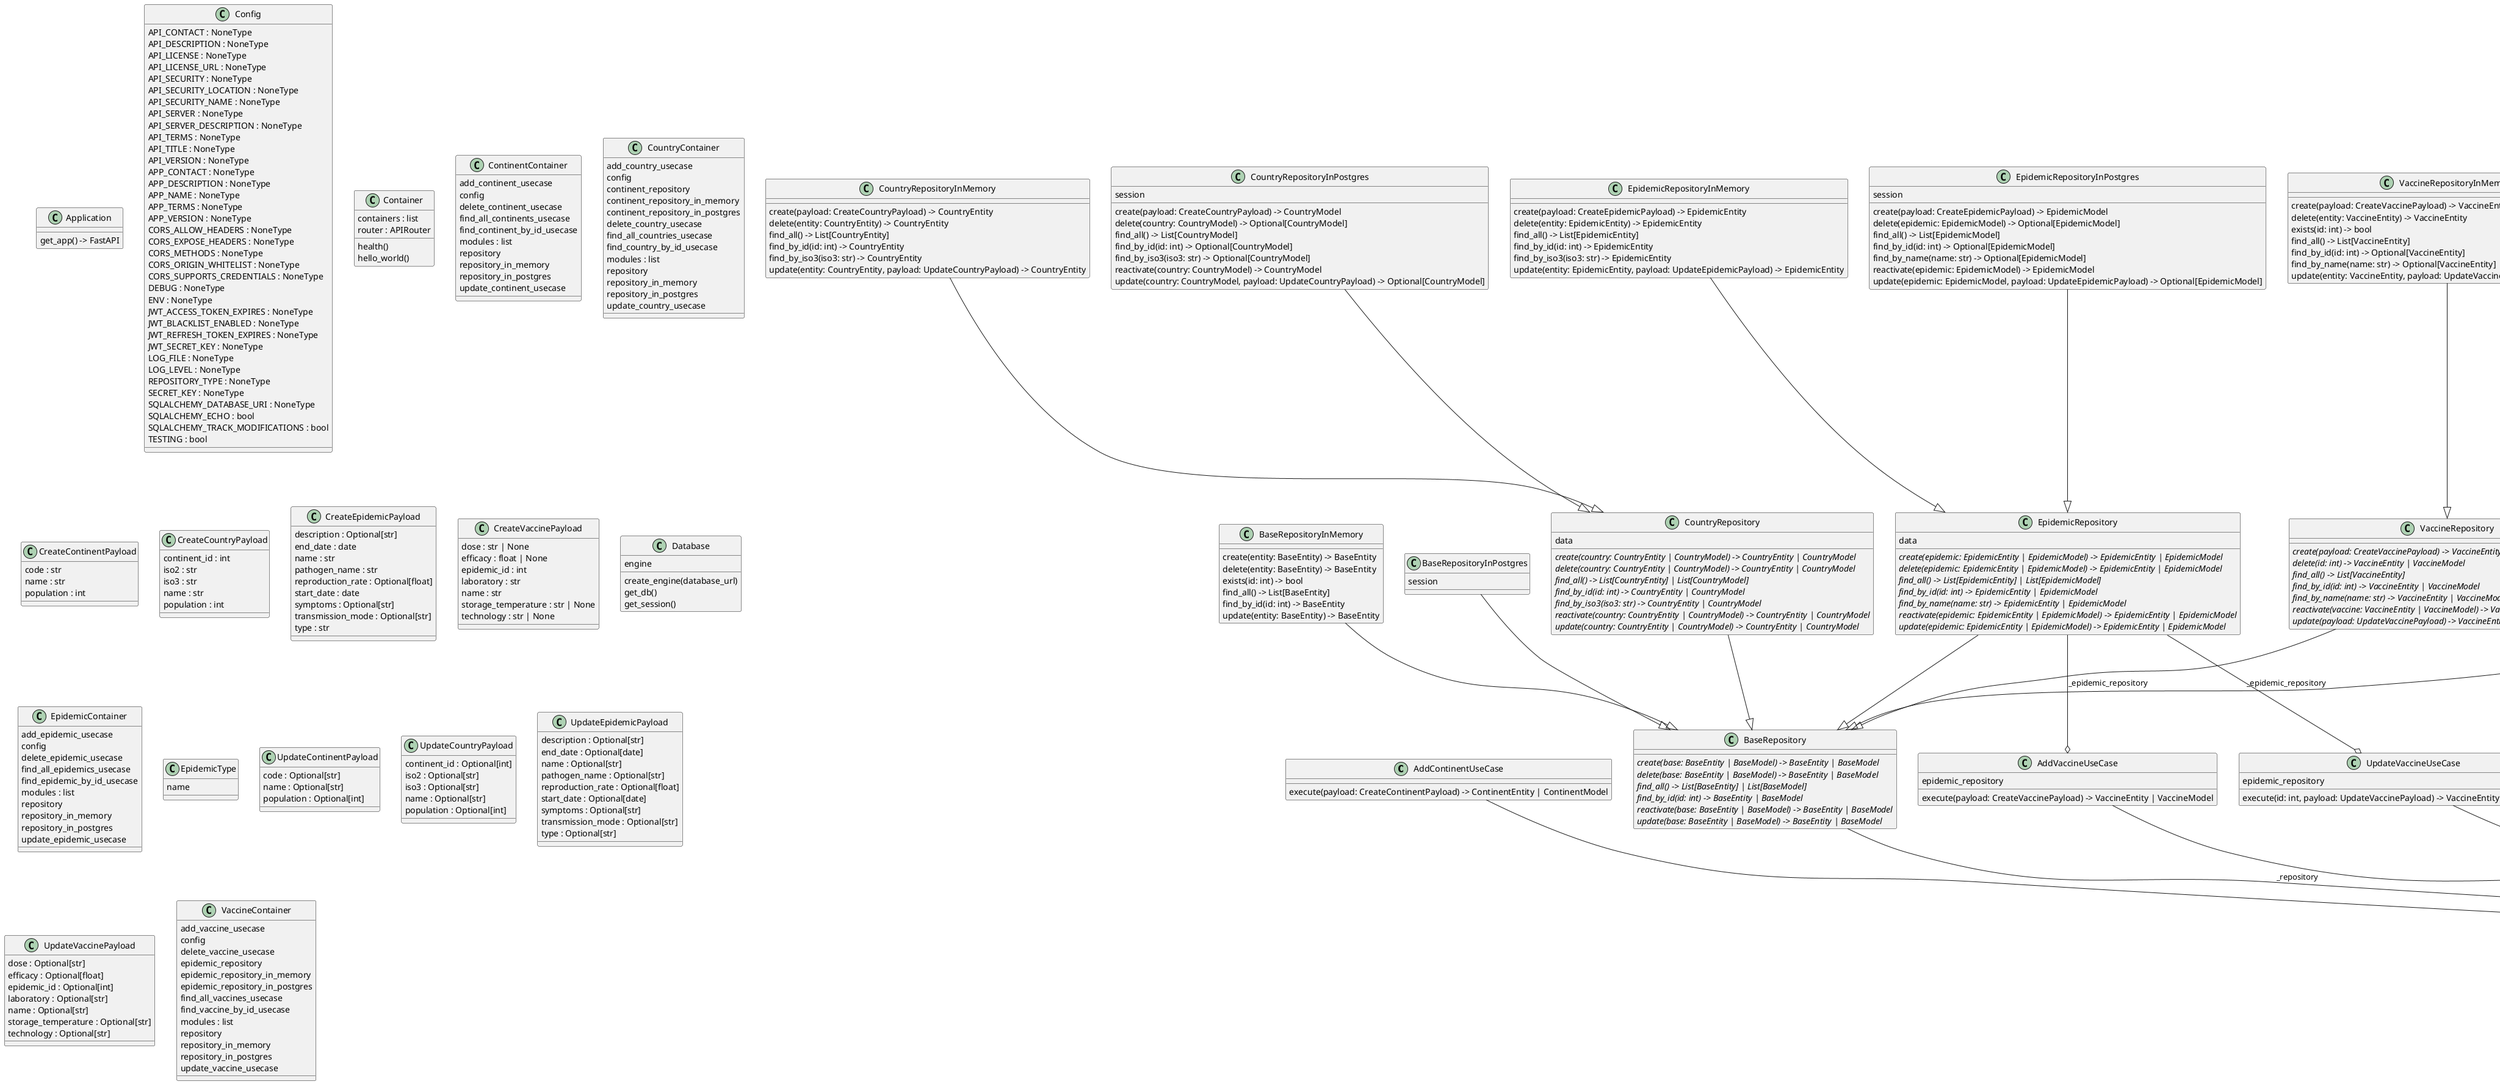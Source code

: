 @startuml classes
set namespaceSeparator none
class "AddContinentUseCase" as src.app.continent.application.usecase.add_continent_usecase.AddContinentUseCase {
  execute(payload: CreateContinentPayload) -> ContinentEntity | ContinentModel
}
class "AddCountryUseCase" as src.app.country.application.usecase.add_country_usecase.AddCountryUseCase {
  continent_repository
  execute(payload: CreateCountryPayload) -> CountryEntity | CountryModel
}
class "AddEpidemicUseCase" as src.app.epidemic.application.usecase.add_epidemic_usecase.AddEpidemicUseCase {
  execute(payload: CreateEpidemicPayload) -> EpidemicEntity | EpidemicModel
}
class "AddVaccineUseCase" as src.app.vaccine.application.usecase.add_vaccine_usecase.AddVaccineUseCase {
  epidemic_repository
  execute(payload: CreateVaccinePayload) -> VaccineEntity | VaccineModel
}
class "Application" as src.main.Application {
  get_app() -> FastAPI
}
class "BaseEntity" as src.app.base.domain.entity.base_entity.BaseEntity {
  created_at
  created_by
  deleted_at
  deleted_by
  id
  is_deleted
  updated_at
  updated_by
  delete(deleted_by: str)
  print() -> str
  reactivate(updated_by: str)
  update(updated_by: str)
}
class "BaseModel" as src.app.base.infrastructure.model.base_model.BaseModel {
  created_at
  created_by
  deleted_at
  deleted_by
  id
  is_deleted
  updated_at
  updated_by
  delete(deleted_by: str)
  reactivate(updated_by: str)
  update(update_by: str)
}
class "BaseRepository" as src.app.base.domain.interface.base_repository.BaseRepository {
  {abstract}create(base: BaseEntity | BaseModel) -> BaseEntity | BaseModel
  {abstract}delete(base: BaseEntity | BaseModel) -> BaseEntity | BaseModel
  {abstract}find_all() -> List[BaseEntity] | List[BaseModel]
  {abstract}find_by_id(id: int) -> BaseEntity | BaseModel
  {abstract}reactivate(base: BaseEntity | BaseModel) -> BaseEntity | BaseModel
  {abstract}update(base: BaseEntity | BaseModel) -> BaseEntity | BaseModel
}
class "BaseRepositoryInMemory" as src.app.base.infrastructure.repository.base_repo_in_memory.BaseRepositoryInMemory {
  create(entity: BaseEntity) -> BaseEntity
  delete(entity: BaseEntity) -> BaseEntity
  exists(id: int) -> bool
  find_all() -> List[BaseEntity]
  find_by_id(id: int) -> BaseEntity
  update(entity: BaseEntity) -> BaseEntity
}
class "BaseRepositoryInPostgres" as src.app.base.infrastructure.repository.base_repo_in_postgres.BaseRepositoryInPostgres {
  session
}
class "BaseUseCase" as src.app.base.application.usecase.base_usecase.BaseUseCase {
  repository
}
class "Config" as src.config.config.Config {
  API_CONTACT : NoneType
  API_DESCRIPTION : NoneType
  API_LICENSE : NoneType
  API_LICENSE_URL : NoneType
  API_SECURITY : NoneType
  API_SECURITY_LOCATION : NoneType
  API_SECURITY_NAME : NoneType
  API_SERVER : NoneType
  API_SERVER_DESCRIPTION : NoneType
  API_TERMS : NoneType
  API_TITLE : NoneType
  API_VERSION : NoneType
  APP_CONTACT : NoneType
  APP_DESCRIPTION : NoneType
  APP_NAME : NoneType
  APP_TERMS : NoneType
  APP_VERSION : NoneType
  CORS_ALLOW_HEADERS : NoneType
  CORS_EXPOSE_HEADERS : NoneType
  CORS_METHODS : NoneType
  CORS_ORIGIN_WHITELIST : NoneType
  CORS_SUPPORTS_CREDENTIALS : NoneType
  DEBUG : NoneType
  ENV : NoneType
  JWT_ACCESS_TOKEN_EXPIRES : NoneType
  JWT_BLACKLIST_ENABLED : NoneType
  JWT_REFRESH_TOKEN_EXPIRES : NoneType
  JWT_SECRET_KEY : NoneType
  LOG_FILE : NoneType
  LOG_LEVEL : NoneType
  REPOSITORY_TYPE : NoneType
  SECRET_KEY : NoneType
  SQLALCHEMY_DATABASE_URI : NoneType
  SQLALCHEMY_ECHO : bool
  SQLALCHEMY_TRACK_MODIFICATIONS : bool
  TESTING : bool
}
class "Container" as src.config.container.Container {
  containers : list
  router : APIRouter
  health()
  hello_world()
}
class "ContinentContainer" as src.app.continent.container.ContinentContainer {
  add_continent_usecase
  config
  delete_continent_usecase
  find_all_continents_usecase
  find_continent_by_id_usecase
  modules : list
  repository
  repository_in_memory
  repository_in_postgres
  update_continent_usecase
}
class "ContinentEntity" as src.app.continent.domain.entity.continent_entity.ContinentEntity {
  code
  name
  population
  print() -> str
}
class "ContinentModel" as src.app.continent.infrastructure.model.continent_model.ContinentModel {
  code
  countries
  name
  population
}
class "ContinentRepository" as src.app.continent.domain.interface.continent_repository.ContinentRepository {
  {abstract}create(payload: CreateContinentPayload) -> ContinentEntity | ContinentModel
  {abstract}delete(continent: ContinentEntity | ContinentModel) -> ContinentEntity | ContinentModel
  {abstract}find_all() -> List[ContinentEntity] | List[ContinentModel]
  {abstract}find_by_code(code: str) -> ContinentEntity | ContinentModel
  {abstract}find_by_id(id: int) -> ContinentEntity | ContinentModel
  {abstract}reactivate(continent: ContinentEntity | ContinentModel) -> ContinentEntity | ContinentModel
  {abstract}update(continent: ContinentEntity | ContinentModel, payload: UpdateContinentPayload) -> ContinentEntity | ContinentModel
}
class "ContinentRepositoryInMemory" as src.app.continent.infrastructure.repository.continent_repo_in_memory.ContinentRepositoryInMemory {
  create(payload: CreateContinentPayload) -> ContinentEntity
  delete(entity: ContinentEntity) -> ContinentEntity
  find_all() -> List[ContinentEntity]
  find_by_code(code: str) -> ContinentEntity
  find_by_id(id: int) -> ContinentEntity
  update(continent: ContinentEntity, payload: UpdateContinentPayload) -> ContinentEntity
}
class "ContinentRepositoryInPostgres" as src.app.continent.infrastructure.repository.continent_repo_in_postgres.ContinentRepositoryInPostgres {
  session
  create(payload: CreateContinentPayload) -> ContinentModel
  delete(continent: ContinentModel) -> ContinentModel
  find_all() -> List[ContinentModel]
  find_by_code(code: str) -> Optional[ContinentModel]
  find_by_id(id: int) -> Optional[ContinentModel]
  reactivate(continent: ContinentModel) -> ContinentModel
  update(continent: ContinentModel, payload: UpdateContinentPayload) -> ContinentModel
}
class "CountryContainer" as src.app.country.container.CountryContainer {
  add_country_usecase
  config
  continent_repository
  continent_repository_in_memory
  continent_repository_in_postgres
  delete_country_usecase
  find_all_countries_usecase
  find_country_by_id_usecase
  modules : list
  repository
  repository_in_memory
  repository_in_postgres
  update_country_usecase
}
class "CountryEntity" as src.app.country.domain.entity.country_entity.CountryEntity {
  iso2
  iso3
  name
  population
  delete(deleted_by: str)
  print() -> str
  update(updated_by: str)
}
class "CountryModel" as src.app.country.infrastructure.model.country_model.CountryModel {
  continent
  continent_id
  daylies
  iso2
  iso3
  name
  population
  statistics
}
class "CountryRepository" as src.app.country.domain.interface.country_repository.CountryRepository {
  data
  {abstract}create(country: CountryEntity | CountryModel) -> CountryEntity | CountryModel
  {abstract}delete(country: CountryEntity | CountryModel) -> CountryEntity | CountryModel
  {abstract}find_all() -> List[CountryEntity] | List[CountryModel]
  {abstract}find_by_id(id: int) -> CountryEntity | CountryModel
  {abstract}find_by_iso3(iso3: str) -> CountryEntity | CountryModel
  {abstract}reactivate(country: CountryEntity | CountryModel) -> CountryEntity | CountryModel
  {abstract}update(country: CountryEntity | CountryModel) -> CountryEntity | CountryModel
}
class "CountryRepositoryInMemory" as src.app.country.infrastructure.repository.country_repo_in_memory.CountryRepositoryInMemory {
  create(payload: CreateCountryPayload) -> CountryEntity
  delete(entity: CountryEntity) -> CountryEntity
  find_all() -> List[CountryEntity]
  find_by_id(id: int) -> CountryEntity
  find_by_iso3(iso3: str) -> CountryEntity
  update(entity: CountryEntity, payload: UpdateCountryPayload) -> CountryEntity
}
class "CountryRepositoryInPostgres" as src.app.country.infrastructure.repository.country_repo_in_postgres.CountryRepositoryInPostgres {
  session
  create(payload: CreateCountryPayload) -> CountryModel
  delete(country: CountryModel) -> Optional[CountryModel]
  find_all() -> List[CountryModel]
  find_by_id(id: int) -> Optional[CountryModel]
  find_by_iso3(iso3: str) -> Optional[CountryModel]
  reactivate(country: CountryModel) -> CountryModel
  update(country: CountryModel, payload: UpdateCountryPayload) -> Optional[CountryModel]
}
class "CreateContinentPayload" as src.app.continent.presentation.model.payload.create_continent_payload.CreateContinentPayload {
  code : str
  name : str
  population : int
}
class "CreateCountryPayload" as src.app.country.presentation.model.payload.create_country_payload.CreateCountryPayload {
  continent_id : int
  iso2 : str
  iso3 : str
  name : str
  population : int
}
class "CreateEpidemicPayload" as src.app.epidemic.presentation.model.payload.create_epidemic_payload.CreateEpidemicPayload {
  description : Optional[str]
  end_date : date
  name : str
  pathogen_name : str
  reproduction_rate : Optional[float]
  start_date : date
  symptoms : Optional[str]
  transmission_mode : Optional[str]
  type : str
}
class "CreateVaccinePayload" as src.app.vaccine.presentation.model.payload.create_vaccine_payload.CreateVaccinePayload {
  dose : str | None
  efficacy : float | None
  epidemic_id : int
  laboratory : str
  name : str
  storage_temperature : str | None
  technology : str | None
}
class "DailyWiseModel" as src.app.daily_wise.infrastructure.model.daily_wise_model.DailyWiseModel {
  country
  country_id
  date
  latitude
  longitude
  province
  statistics
  vaccines
}
class "DailyWiseVaccineAssociation" as src.app.daily_wise.infrastructure.model.daily_wise_vaccine_association.DailyWiseVaccineAssociation {
  daily_wise_id
  vaccine_id
}
class "Database" as src.config.database.Database {
  engine
  create_engine(database_url)
  get_db()
  get_session()
}
class "DeleteContinentUseCase" as src.app.continent.application.usecase.delete_continent_usecase.DeleteContinentUseCase {
  execute(id: int) -> ContinentEntity | ContinentModel
}
class "DeleteCountryUseCase" as src.app.country.application.usecase.delete_country_usecase.DeleteCountryUseCase {
  execute(id: int) -> CountryEntity | CountryModel
}
class "DeleteEpidemicUseCase" as src.app.epidemic.application.usecase.delete_epidemic_usecase.DeleteEpidemicUseCase {
  execute(id: int) -> EpidemicEntity | EpidemicModel
}
class "DeleteVaccineUseCase" as src.app.vaccine.application.usecase.delete_vaccine_usecase.DeleteVaccineUseCase {
  execute(id: int) -> VaccineEntity | VaccineModel
}
class "EpidemicContainer" as src.app.epidemic.container.EpidemicContainer {
  add_epidemic_usecase
  config
  delete_epidemic_usecase
  find_all_epidemics_usecase
  find_epidemic_by_id_usecase
  modules : list
  repository
  repository_in_memory
  repository_in_postgres
  update_epidemic_usecase
}
class "EpidemicEntity" as src.app.epidemic.domain.entity.epidemic_entity.EpidemicEntity {
  iso2
  iso3
  name
  population
  delete(deleted_by: str)
  print() -> str
  update(updated_by: str)
}
class "EpidemicModel" as src.app.epidemic.infrastructure.model.epidemic_model.EpidemicModel {
  description
  end_date
  name
  pathogen_name
  reproduction_rate
  start_date
  statistics
  symptoms
  transmission_mode
  type
  vaccines
}
class "EpidemicRepository" as src.app.epidemic.domain.interface.epidemic_repository.EpidemicRepository {
  data
  {abstract}create(epidemic: EpidemicEntity | EpidemicModel) -> EpidemicEntity | EpidemicModel
  {abstract}delete(epidemic: EpidemicEntity | EpidemicModel) -> EpidemicEntity | EpidemicModel
  {abstract}find_all() -> List[EpidemicEntity] | List[EpidemicModel]
  {abstract}find_by_id(id: int) -> EpidemicEntity | EpidemicModel
  {abstract}find_by_name(name: str) -> EpidemicEntity | EpidemicModel
  {abstract}reactivate(epidemic: EpidemicEntity | EpidemicModel) -> EpidemicEntity | EpidemicModel
  {abstract}update(epidemic: EpidemicEntity | EpidemicModel) -> EpidemicEntity | EpidemicModel
}
class "EpidemicRepositoryInMemory" as src.app.epidemic.infrastructure.repository.epidemic_repo_in_memory.EpidemicRepositoryInMemory {
  create(payload: CreateEpidemicPayload) -> EpidemicEntity
  delete(entity: EpidemicEntity) -> EpidemicEntity
  find_all() -> List[EpidemicEntity]
  find_by_id(id: int) -> EpidemicEntity
  find_by_iso3(iso3: str) -> EpidemicEntity
  update(entity: EpidemicEntity, payload: UpdateEpidemicPayload) -> EpidemicEntity
}
class "EpidemicRepositoryInPostgres" as src.app.epidemic.infrastructure.repository.epidemic_repo_in_postgres.EpidemicRepositoryInPostgres {
  session
  create(payload: CreateEpidemicPayload) -> EpidemicModel
  delete(epidemic: EpidemicModel) -> Optional[EpidemicModel]
  find_all() -> List[EpidemicModel]
  find_by_id(id: int) -> Optional[EpidemicModel]
  find_by_name(name: str) -> Optional[EpidemicModel]
  reactivate(epidemic: EpidemicModel) -> EpidemicModel
  update(epidemic: EpidemicModel, payload: UpdateEpidemicPayload) -> Optional[EpidemicModel]
}
class "EpidemicType" as src.app.epidemic.infrastructure.model.epidemic_model.EpidemicType {
  name
}
class "FindAllContinentsUseCase" as src.app.continent.application.usecase.find_all_continents_usecase.FindAllContinentsUseCase {
  execute() -> List[ContinentEntity] | List[ContinentModel]
}
class "FindAllCountriesUseCase" as src.app.country.application.usecase.find_all_countries_usecase.FindAllCountriesUseCase {
  execute() -> List[CountryEntity] | List[CountryModel]
}
class "FindAllEpidemicsUseCase" as src.app.epidemic.application.usecase.find_all_epidemics_usecase.FindAllEpidemicsUseCase {
  execute() -> List[EpidemicEntity] | List[EpidemicModel]
}
class "FindAllVaccinesUseCase" as src.app.vaccine.application.usecase.find_all_vaccines_usecase.FindAllVaccinesUseCase {
  execute() -> List[VaccineEntity] | List[VaccineModel]
}
class "FindContinentByIdUseCase" as src.app.continent.application.usecase.find_continent_by_id_usecase.FindContinentByIdUseCase {
  execute(id: int) -> ContinentEntity | ContinentModel
}
class "FindCountryByIdUseCase" as src.app.country.application.usecase.find_country_by_id_usecase.FindCountryByIdUseCase {
  execute(id: int) -> CountryEntity | CountryModel
}
class "FindEpidemicByIdUseCase" as src.app.epidemic.application.usecase.find_epidemic_by_id_usecase.FindEpidemicByIdUseCase {
  execute(id: int) -> EpidemicEntity | EpidemicModel
}
class "FindVaccineByIdUseCase" as src.app.vaccine.application.usecase.find_vaccine_by_id_usecase.FindVaccineByIdUseCase {
  execute(id: int) -> VaccineEntity | VaccineModel
}
class "RoleModel" as src.app.user.infrastructure.model.role_model.RoleModel {
  description
  name
  users
}
class "StatisticModel" as src.app.statistic.infrastructure.model.statistic_model.StatisticModel {
  country
  country_id
  daily_wise
  daily_wise_id
  epidemic
  epidemic_id
  label
  published_at
  published_by
  value
}
class "UpdateContinentPayload" as src.app.continent.presentation.model.payload.update_continent_payload.UpdateContinentPayload {
  code : Optional[str]
  name : Optional[str]
  population : Optional[int]
}
class "UpdateContinentUseCase" as src.app.continent.application.usecase.update_continent_usecase.UpdateContinentUseCase {
  execute(id: int, payload: UpdateContinentPayload) -> ContinentEntity | ContinentModel
}
class "UpdateCountryPayload" as src.app.country.presentation.model.payload.update_country_payload.UpdateCountryPayload {
  continent_id : Optional[int]
  iso2 : Optional[str]
  iso3 : Optional[str]
  name : Optional[str]
  population : Optional[int]
}
class "UpdateCountryUseCase" as src.app.country.application.usecase.update_country_usecase.UpdateCountryUseCase {
  continent_repository
  execute(id: int, payload: UpdateCountryPayload) -> CountryEntity | CountryModel
}
class "UpdateEpidemicPayload" as src.app.epidemic.presentation.model.payload.update_epidemic_payload.UpdateEpidemicPayload {
  description : Optional[str]
  end_date : Optional[date]
  name : Optional[str]
  pathogen_name : Optional[str]
  reproduction_rate : Optional[float]
  start_date : Optional[date]
  symptoms : Optional[str]
  transmission_mode : Optional[str]
  type : Optional[str]
}
class "UpdateEpidemicUseCase" as src.app.epidemic.application.usecase.update_epidemic_usecase.UpdateEpidemicUseCase {
  execute(id: int, payload: UpdateEpidemicPayload) -> EpidemicEntity | EpidemicModel
}
class "UpdateVaccinePayload" as src.app.vaccine.presentation.model.payload.update_vaccine_payload.UpdateVaccinePayload {
  dose : Optional[str]
  efficacy : Optional[float]
  epidemic_id : Optional[int]
  laboratory : Optional[str]
  name : Optional[str]
  storage_temperature : Optional[str]
  technology : Optional[str]
}
class "UpdateVaccineUseCase" as src.app.vaccine.application.usecase.update_vaccine_usecase.UpdateVaccineUseCase {
  epidemic_repository
  execute(id: int, payload: UpdateVaccinePayload) -> VaccineEntity | VaccineModel
}
class "UserModel" as src.app.user.infrastructure.model.user_model.UserModel {
  birthdate
  email
  firstname
  gender
  lastname
  password
  roles
  username
}
class "UserRoleAssociation" as src.app.user.infrastructure.model.user_role_association.UserRoleAssociation {
  role_id
  user_id
}
class "VaccineContainer" as src.app.vaccine.container.VaccineContainer {
  add_vaccine_usecase
  config
  delete_vaccine_usecase
  epidemic_repository
  epidemic_repository_in_memory
  epidemic_repository_in_postgres
  find_all_vaccines_usecase
  find_vaccine_by_id_usecase
  modules : list
  repository
  repository_in_memory
  repository_in_postgres
  update_vaccine_usecase
}
class "VaccineEntity" as src.app.vaccine.domain.entity.vaccine_entity.VaccineEntity {
  name
  delete(deleted_by: str)
  update(updated_by: str)
}
class "VaccineModel" as src.app.vaccine.infrastructure.model.vaccine_model.VaccineModel {
  daylies
  dose
  efficacy
  epidemic
  epidemic_id
  laboratory
  name
  storage_temperature
  technology
}
class "VaccineRepository" as src.app.vaccine.domain.interface.vaccine_repository.VaccineRepository {
  {abstract}create(payload: CreateVaccinePayload) -> VaccineEntity | VaccineModel
  {abstract}delete(id: int) -> VaccineEntity | VaccineModel
  {abstract}find_all() -> List[VaccineEntity]
  {abstract}find_by_id(id: int) -> VaccineEntity | VaccineModel
  {abstract}find_by_name(name: str) -> VaccineEntity | VaccineModel
  {abstract}reactivate(vaccine: VaccineEntity | VaccineModel) -> VaccineEntity | VaccineModel
  {abstract}update(payload: UpdateVaccinePayload) -> VaccineEntity | VaccineModel
}
class "VaccineRepositoryInMemory" as src.app.vaccine.infrastructure.repository.vaccine_repo_in_memory.VaccineRepositoryInMemory {
  create(payload: CreateVaccinePayload) -> VaccineEntity
  delete(entity: VaccineEntity) -> VaccineEntity
  exists(id: int) -> bool
  find_all() -> List[VaccineEntity]
  find_by_id(id: int) -> Optional[VaccineEntity]
  find_by_name(name: str) -> Optional[VaccineEntity]
  update(entity: VaccineEntity, payload: UpdateVaccinePayload) -> VaccineEntity
}
class "VaccineRepositoryInPostgres" as src.app.vaccine.infrastructure.repository.vaccine_repo_in_postgres.VaccineRepositoryInPostgres {
  session
  create(payload: CreateVaccinePayload) -> VaccineModel
  delete(vaccine: VaccineModel) -> Optional[VaccineModel]
  find_all() -> List[VaccineModel]
  find_by_id(id: int) -> Optional[VaccineModel]
  find_by_name(name: str) -> Optional[VaccineModel]
  reactivate(vaccine: VaccineModel) -> VaccineModel
  update(vaccine: VaccineModel, payload: UpdateVaccinePayload) -> Optional[VaccineModel]
}
src.app.base.infrastructure.repository.base_repo_in_memory.BaseRepositoryInMemory --|> src.app.base.domain.interface.base_repository.BaseRepository
src.app.base.infrastructure.repository.base_repo_in_postgres.BaseRepositoryInPostgres --|> src.app.base.domain.interface.base_repository.BaseRepository
src.app.continent.application.usecase.add_continent_usecase.AddContinentUseCase --|> src.app.base.application.usecase.base_usecase.BaseUseCase
src.app.continent.application.usecase.delete_continent_usecase.DeleteContinentUseCase --|> src.app.base.application.usecase.base_usecase.BaseUseCase
src.app.continent.application.usecase.find_all_continents_usecase.FindAllContinentsUseCase --|> src.app.base.application.usecase.base_usecase.BaseUseCase
src.app.continent.application.usecase.find_continent_by_id_usecase.FindContinentByIdUseCase --|> src.app.base.application.usecase.base_usecase.BaseUseCase
src.app.continent.application.usecase.update_continent_usecase.UpdateContinentUseCase --|> src.app.base.application.usecase.base_usecase.BaseUseCase
src.app.continent.domain.entity.continent_entity.ContinentEntity --|> src.app.base.domain.entity.base_entity.BaseEntity
src.app.continent.domain.interface.continent_repository.ContinentRepository --|> src.app.base.domain.interface.base_repository.BaseRepository
src.app.continent.infrastructure.model.continent_model.ContinentModel --|> src.app.base.infrastructure.model.base_model.BaseModel
src.app.continent.infrastructure.repository.continent_repo_in_memory.ContinentRepositoryInMemory --|> src.app.continent.domain.interface.continent_repository.ContinentRepository
src.app.continent.infrastructure.repository.continent_repo_in_postgres.ContinentRepositoryInPostgres --|> src.app.continent.domain.interface.continent_repository.ContinentRepository
src.app.country.application.usecase.add_country_usecase.AddCountryUseCase --|> src.app.base.application.usecase.base_usecase.BaseUseCase
src.app.country.application.usecase.delete_country_usecase.DeleteCountryUseCase --|> src.app.base.application.usecase.base_usecase.BaseUseCase
src.app.country.application.usecase.find_all_countries_usecase.FindAllCountriesUseCase --|> src.app.base.application.usecase.base_usecase.BaseUseCase
src.app.country.application.usecase.find_country_by_id_usecase.FindCountryByIdUseCase --|> src.app.base.application.usecase.base_usecase.BaseUseCase
src.app.country.application.usecase.update_country_usecase.UpdateCountryUseCase --|> src.app.base.application.usecase.base_usecase.BaseUseCase
src.app.country.domain.entity.country_entity.CountryEntity --|> src.app.base.domain.entity.base_entity.BaseEntity
src.app.country.domain.interface.country_repository.CountryRepository --|> src.app.base.domain.interface.base_repository.BaseRepository
src.app.country.infrastructure.model.country_model.CountryModel --|> src.app.base.infrastructure.model.base_model.BaseModel
src.app.country.infrastructure.repository.country_repo_in_memory.CountryRepositoryInMemory --|> src.app.country.domain.interface.country_repository.CountryRepository
src.app.country.infrastructure.repository.country_repo_in_postgres.CountryRepositoryInPostgres --|> src.app.country.domain.interface.country_repository.CountryRepository
src.app.daily_wise.infrastructure.model.daily_wise_model.DailyWiseModel --|> src.app.base.infrastructure.model.base_model.BaseModel
src.app.daily_wise.infrastructure.model.daily_wise_vaccine_association.DailyWiseVaccineAssociation --|> src.app.base.infrastructure.model.base_model.BaseModel
src.app.epidemic.application.usecase.add_epidemic_usecase.AddEpidemicUseCase --|> src.app.base.application.usecase.base_usecase.BaseUseCase
src.app.epidemic.application.usecase.delete_epidemic_usecase.DeleteEpidemicUseCase --|> src.app.base.application.usecase.base_usecase.BaseUseCase
src.app.epidemic.application.usecase.find_all_epidemics_usecase.FindAllEpidemicsUseCase --|> src.app.base.application.usecase.base_usecase.BaseUseCase
src.app.epidemic.application.usecase.find_epidemic_by_id_usecase.FindEpidemicByIdUseCase --|> src.app.base.application.usecase.base_usecase.BaseUseCase
src.app.epidemic.application.usecase.update_epidemic_usecase.UpdateEpidemicUseCase --|> src.app.base.application.usecase.base_usecase.BaseUseCase
src.app.epidemic.domain.entity.epidemic_entity.EpidemicEntity --|> src.app.base.domain.entity.base_entity.BaseEntity
src.app.epidemic.domain.interface.epidemic_repository.EpidemicRepository --|> src.app.base.domain.interface.base_repository.BaseRepository
src.app.epidemic.infrastructure.model.epidemic_model.EpidemicModel --|> src.app.base.infrastructure.model.base_model.BaseModel
src.app.epidemic.infrastructure.repository.epidemic_repo_in_memory.EpidemicRepositoryInMemory --|> src.app.epidemic.domain.interface.epidemic_repository.EpidemicRepository
src.app.epidemic.infrastructure.repository.epidemic_repo_in_postgres.EpidemicRepositoryInPostgres --|> src.app.epidemic.domain.interface.epidemic_repository.EpidemicRepository
src.app.statistic.infrastructure.model.statistic_model.StatisticModel --|> src.app.base.infrastructure.model.base_model.BaseModel
src.app.user.infrastructure.model.role_model.RoleModel --|> src.app.base.infrastructure.model.base_model.BaseModel
src.app.user.infrastructure.model.user_model.UserModel --|> src.app.base.infrastructure.model.base_model.BaseModel
src.app.user.infrastructure.model.user_role_association.UserRoleAssociation --|> src.app.base.infrastructure.model.base_model.BaseModel
src.app.vaccine.application.usecase.add_vaccine_usecase.AddVaccineUseCase --|> src.app.base.application.usecase.base_usecase.BaseUseCase
src.app.vaccine.application.usecase.delete_vaccine_usecase.DeleteVaccineUseCase --|> src.app.base.application.usecase.base_usecase.BaseUseCase
src.app.vaccine.application.usecase.find_all_vaccines_usecase.FindAllVaccinesUseCase --|> src.app.base.application.usecase.base_usecase.BaseUseCase
src.app.vaccine.application.usecase.find_vaccine_by_id_usecase.FindVaccineByIdUseCase --|> src.app.base.application.usecase.base_usecase.BaseUseCase
src.app.vaccine.application.usecase.update_vaccine_usecase.UpdateVaccineUseCase --|> src.app.base.application.usecase.base_usecase.BaseUseCase
src.app.vaccine.domain.entity.vaccine_entity.VaccineEntity --|> src.app.base.domain.entity.base_entity.BaseEntity
src.app.vaccine.domain.interface.vaccine_repository.VaccineRepository --|> src.app.base.domain.interface.base_repository.BaseRepository
src.app.vaccine.infrastructure.model.vaccine_model.VaccineModel --|> src.app.base.infrastructure.model.base_model.BaseModel
src.app.vaccine.infrastructure.repository.vaccine_repo_in_memory.VaccineRepositoryInMemory --|> src.app.vaccine.domain.interface.vaccine_repository.VaccineRepository
src.app.vaccine.infrastructure.repository.vaccine_repo_in_postgres.VaccineRepositoryInPostgres --|> src.app.vaccine.domain.interface.vaccine_repository.VaccineRepository
src.app.base.domain.interface.base_repository.BaseRepository --o src.app.base.application.usecase.base_usecase.BaseUseCase : _repository
src.app.continent.domain.interface.continent_repository.ContinentRepository --o src.app.country.application.usecase.add_country_usecase.AddCountryUseCase : _continent_repository
src.app.continent.domain.interface.continent_repository.ContinentRepository --o src.app.country.application.usecase.update_country_usecase.UpdateCountryUseCase : _continent_repository
src.app.epidemic.domain.interface.epidemic_repository.EpidemicRepository --o src.app.vaccine.application.usecase.add_vaccine_usecase.AddVaccineUseCase : _epidemic_repository
src.app.epidemic.domain.interface.epidemic_repository.EpidemicRepository --o src.app.vaccine.application.usecase.update_vaccine_usecase.UpdateVaccineUseCase : _epidemic_repository
@enduml
